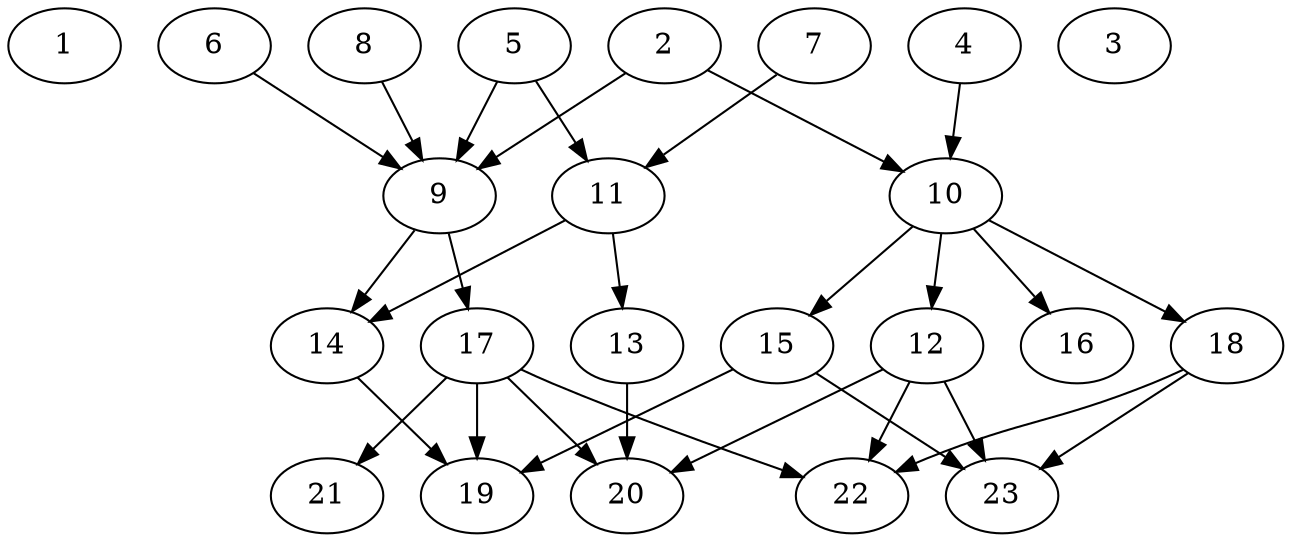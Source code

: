 // DAG (tier=2-normal, mode=data, n=23, ccr=0.400, fat=0.582, density=0.453, regular=0.526, jump=0.190, mindata=2097152, maxdata=16777216)
// DAG automatically generated by daggen at Sun Aug 24 16:33:34 2025
// /home/ermia/Project/Environments/daggen/bin/daggen --dot --ccr 0.400 --fat 0.582 --regular 0.526 --density 0.453 --jump 0.190 --mindata 2097152 --maxdata 16777216 -n 23 
digraph G {
  1 [size="34398646236216295424", alpha="0.04", expect_size="17199323118108147712"]
  2 [size="250248997089140801536", alpha="0.20", expect_size="125124498544570400768"]
  2 -> 9 [size ="317690979811328"]
  2 -> 10 [size ="317690979811328"]
  3 [size="561011663826467456", alpha="0.18", expect_size="280505831913233728"]
  4 [size="4764268775417044", alpha="0.02", expect_size="2382134387708522"]
  4 -> 10 [size ="76102659735552"]
  5 [size="3284963137155929997312", alpha="0.13", expect_size="1642481568577964998656"]
  5 -> 9 [size ="1767842840051712"]
  5 -> 11 [size ="1767842840051712"]
  6 [size="2625165408440166", alpha="0.08", expect_size="1312582704220083"]
  6 -> 9 [size ="52849069260800"]
  7 [size="3553313673486681505792", alpha="0.16", expect_size="1776656836743340752896"]
  7 -> 11 [size ="1862854856671232"]
  8 [size="2672452832613464276992", alpha="0.18", expect_size="1336226416306732138496"]
  8 -> 9 [size ="1540624096428032"]
  9 [size="625473754957834752", alpha="0.14", expect_size="312736877478917376"]
  9 -> 14 [size ="514821925634048"]
  9 -> 17 [size ="514821925634048"]
  10 [size="1970923794628152918016", alpha="0.19", expect_size="985461897314076459008"]
  10 -> 12 [size ="1257582664613888"]
  10 -> 15 [size ="1257582664613888"]
  10 -> 16 [size ="1257582664613888"]
  10 -> 18 [size ="1257582664613888"]
  11 [size="4471522682268997120", alpha="0.18", expect_size="2235761341134498560"]
  11 -> 13 [size ="1626364662775808"]
  11 -> 14 [size ="1626364662775808"]
  12 [size="64067904105793512", alpha="0.15", expect_size="32033952052896756"]
  12 -> 20 [size ="1751562321920000"]
  12 -> 22 [size ="1751562321920000"]
  12 -> 23 [size ="1751562321920000"]
  13 [size="4042755019921562796032", alpha="0.19", expect_size="2021377509960781398016"]
  13 -> 20 [size ="2030212996923392"]
  14 [size="1611819219156992000000", alpha="0.11", expect_size="805909609578496000000"]
  14 -> 19 [size ="1099767480320000"]
  15 [size="4127537879356276736000", alpha="0.15", expect_size="2063768939678138368000"]
  15 -> 19 [size ="2058499181772800"]
  15 -> 23 [size ="2058499181772800"]
  16 [size="2942127590824311296", alpha="0.01", expect_size="1471063795412155648"]
  17 [size="367192450299743040", alpha="0.18", expect_size="183596225149871520"]
  17 -> 19 [size ="171079419035648"]
  17 -> 20 [size ="171079419035648"]
  17 -> 21 [size ="171079419035648"]
  17 -> 22 [size ="171079419035648"]
  18 [size="1744530642228670889984", alpha="0.10", expect_size="872265321114335444992"]
  18 -> 22 [size ="1159335287717888"]
  18 -> 23 [size ="1159335287717888"]
  19 [size="764165225499922944", alpha="0.04", expect_size="382082612749961472"]
  20 [size="215180460746199104", alpha="0.02", expect_size="107590230373099552"]
  21 [size="9094544476504110", alpha="0.19", expect_size="4547272238252055"]
  22 [size="1096242367557911808", alpha="0.09", expect_size="548121183778955904"]
  23 [size="42426167359159926784", alpha="0.15", expect_size="21213083679579963392"]
}